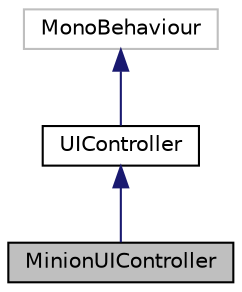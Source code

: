 digraph "MinionUIController"
{
 // INTERACTIVE_SVG=YES
 // LATEX_PDF_SIZE
  bgcolor="transparent";
  edge [fontname="Helvetica",fontsize="10",labelfontname="Helvetica",labelfontsize="10"];
  node [fontname="Helvetica",fontsize="10",shape=record];
  Node1 [label="MinionUIController",height=0.2,width=0.4,color="black", fillcolor="grey75", style="filled", fontcolor="black",tooltip="UIController for all the Minion entities of the game."];
  Node2 -> Node1 [dir="back",color="midnightblue",fontsize="10",style="solid",fontname="Helvetica"];
  Node2 [label="UIController",height=0.2,width=0.4,color="black",URL="$class_u_i_controller.html",tooltip="Base abstract class for all the entities that have UI and Stats in the game."];
  Node3 -> Node2 [dir="back",color="midnightblue",fontsize="10",style="solid",fontname="Helvetica"];
  Node3 [label="MonoBehaviour",height=0.2,width=0.4,color="grey75",tooltip=" "];
}
